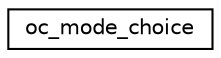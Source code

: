 digraph "Graphical Class Hierarchy"
{
  edge [fontname="Helvetica",fontsize="10",labelfontname="Helvetica",labelfontsize="10"];
  node [fontname="Helvetica",fontsize="10",shape=record];
  rankdir="LR";
  Node1 [label="oc_mode_choice",height=0.2,width=0.4,color="black", fillcolor="white", style="filled",URL="$structoc__mode__choice.html"];
}
